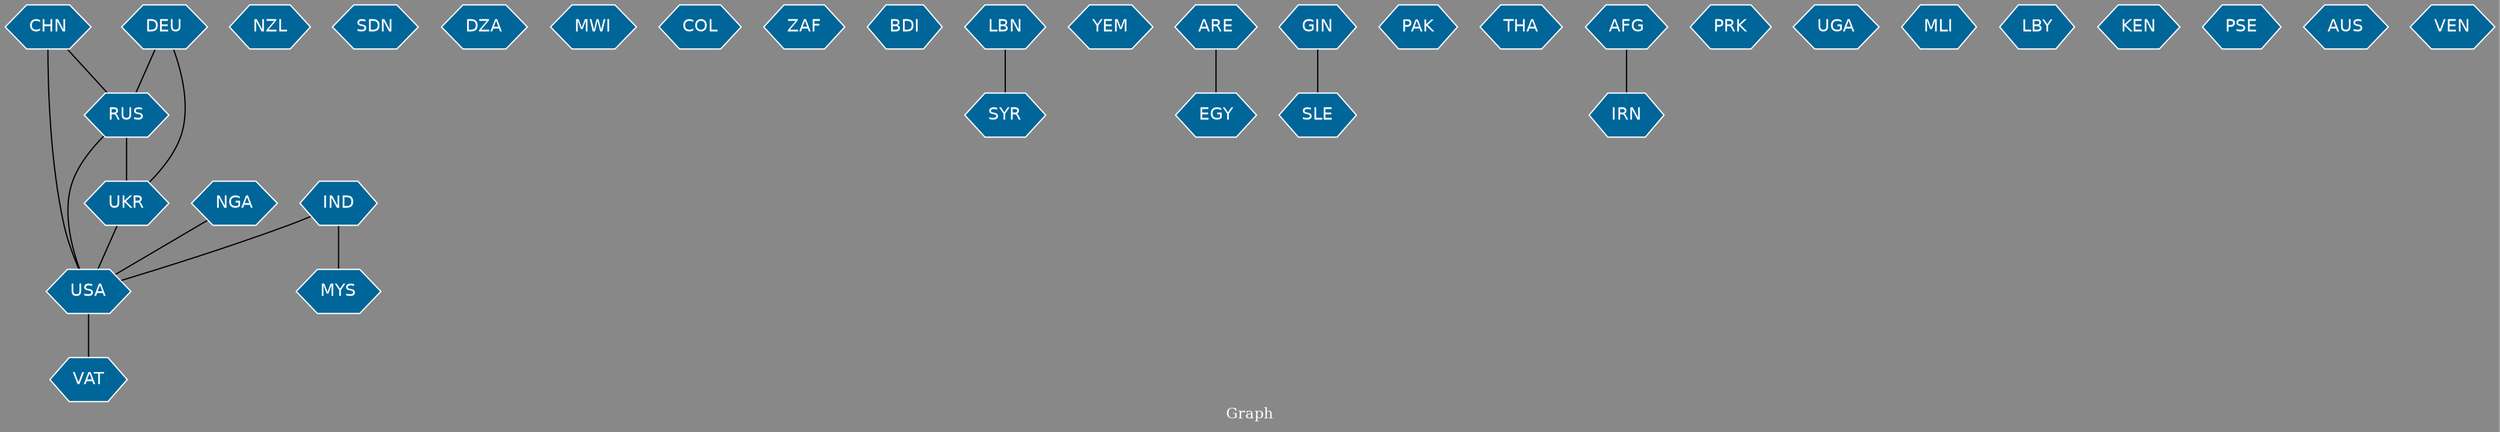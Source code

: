 // Countries together in item graph
graph {
	graph [bgcolor="#888888" fontcolor=white fontsize=12 label="Graph" outputorder=edgesfirst overlap=prism]
	node [color=white fillcolor="#006699" fontcolor=white fontname=Helvetica shape=hexagon style=filled]
	edge [arrowhead=open color=black fontcolor=white fontname=Courier fontsize=12]
		RUS [label=RUS]
		UKR [label=UKR]
		IND [label=IND]
		CHN [label=CHN]
		USA [label=USA]
		DEU [label=DEU]
		NZL [label=NZL]
		NGA [label=NGA]
		SDN [label=SDN]
		DZA [label=DZA]
		MWI [label=MWI]
		MYS [label=MYS]
		COL [label=COL]
		ZAF [label=ZAF]
		VAT [label=VAT]
		BDI [label=BDI]
		SYR [label=SYR]
		YEM [label=YEM]
		EGY [label=EGY]
		ARE [label=ARE]
		LBN [label=LBN]
		SLE [label=SLE]
		PAK [label=PAK]
		THA [label=THA]
		IRN [label=IRN]
		PRK [label=PRK]
		UGA [label=UGA]
		AFG [label=AFG]
		MLI [label=MLI]
		GIN [label=GIN]
		LBY [label=LBY]
		KEN [label=KEN]
		PSE [label=PSE]
		AUS [label=AUS]
		VEN [label=VEN]
			DEU -- UKR [weight=1]
			NGA -- USA [weight=1]
			DEU -- RUS [weight=1]
			CHN -- RUS [weight=1]
			ARE -- EGY [weight=1]
			GIN -- SLE [weight=1]
			CHN -- USA [weight=1]
			USA -- VAT [weight=1]
			UKR -- USA [weight=2]
			RUS -- UKR [weight=12]
			AFG -- IRN [weight=1]
			IND -- USA [weight=1]
			LBN -- SYR [weight=1]
			RUS -- USA [weight=3]
			IND -- MYS [weight=1]
}